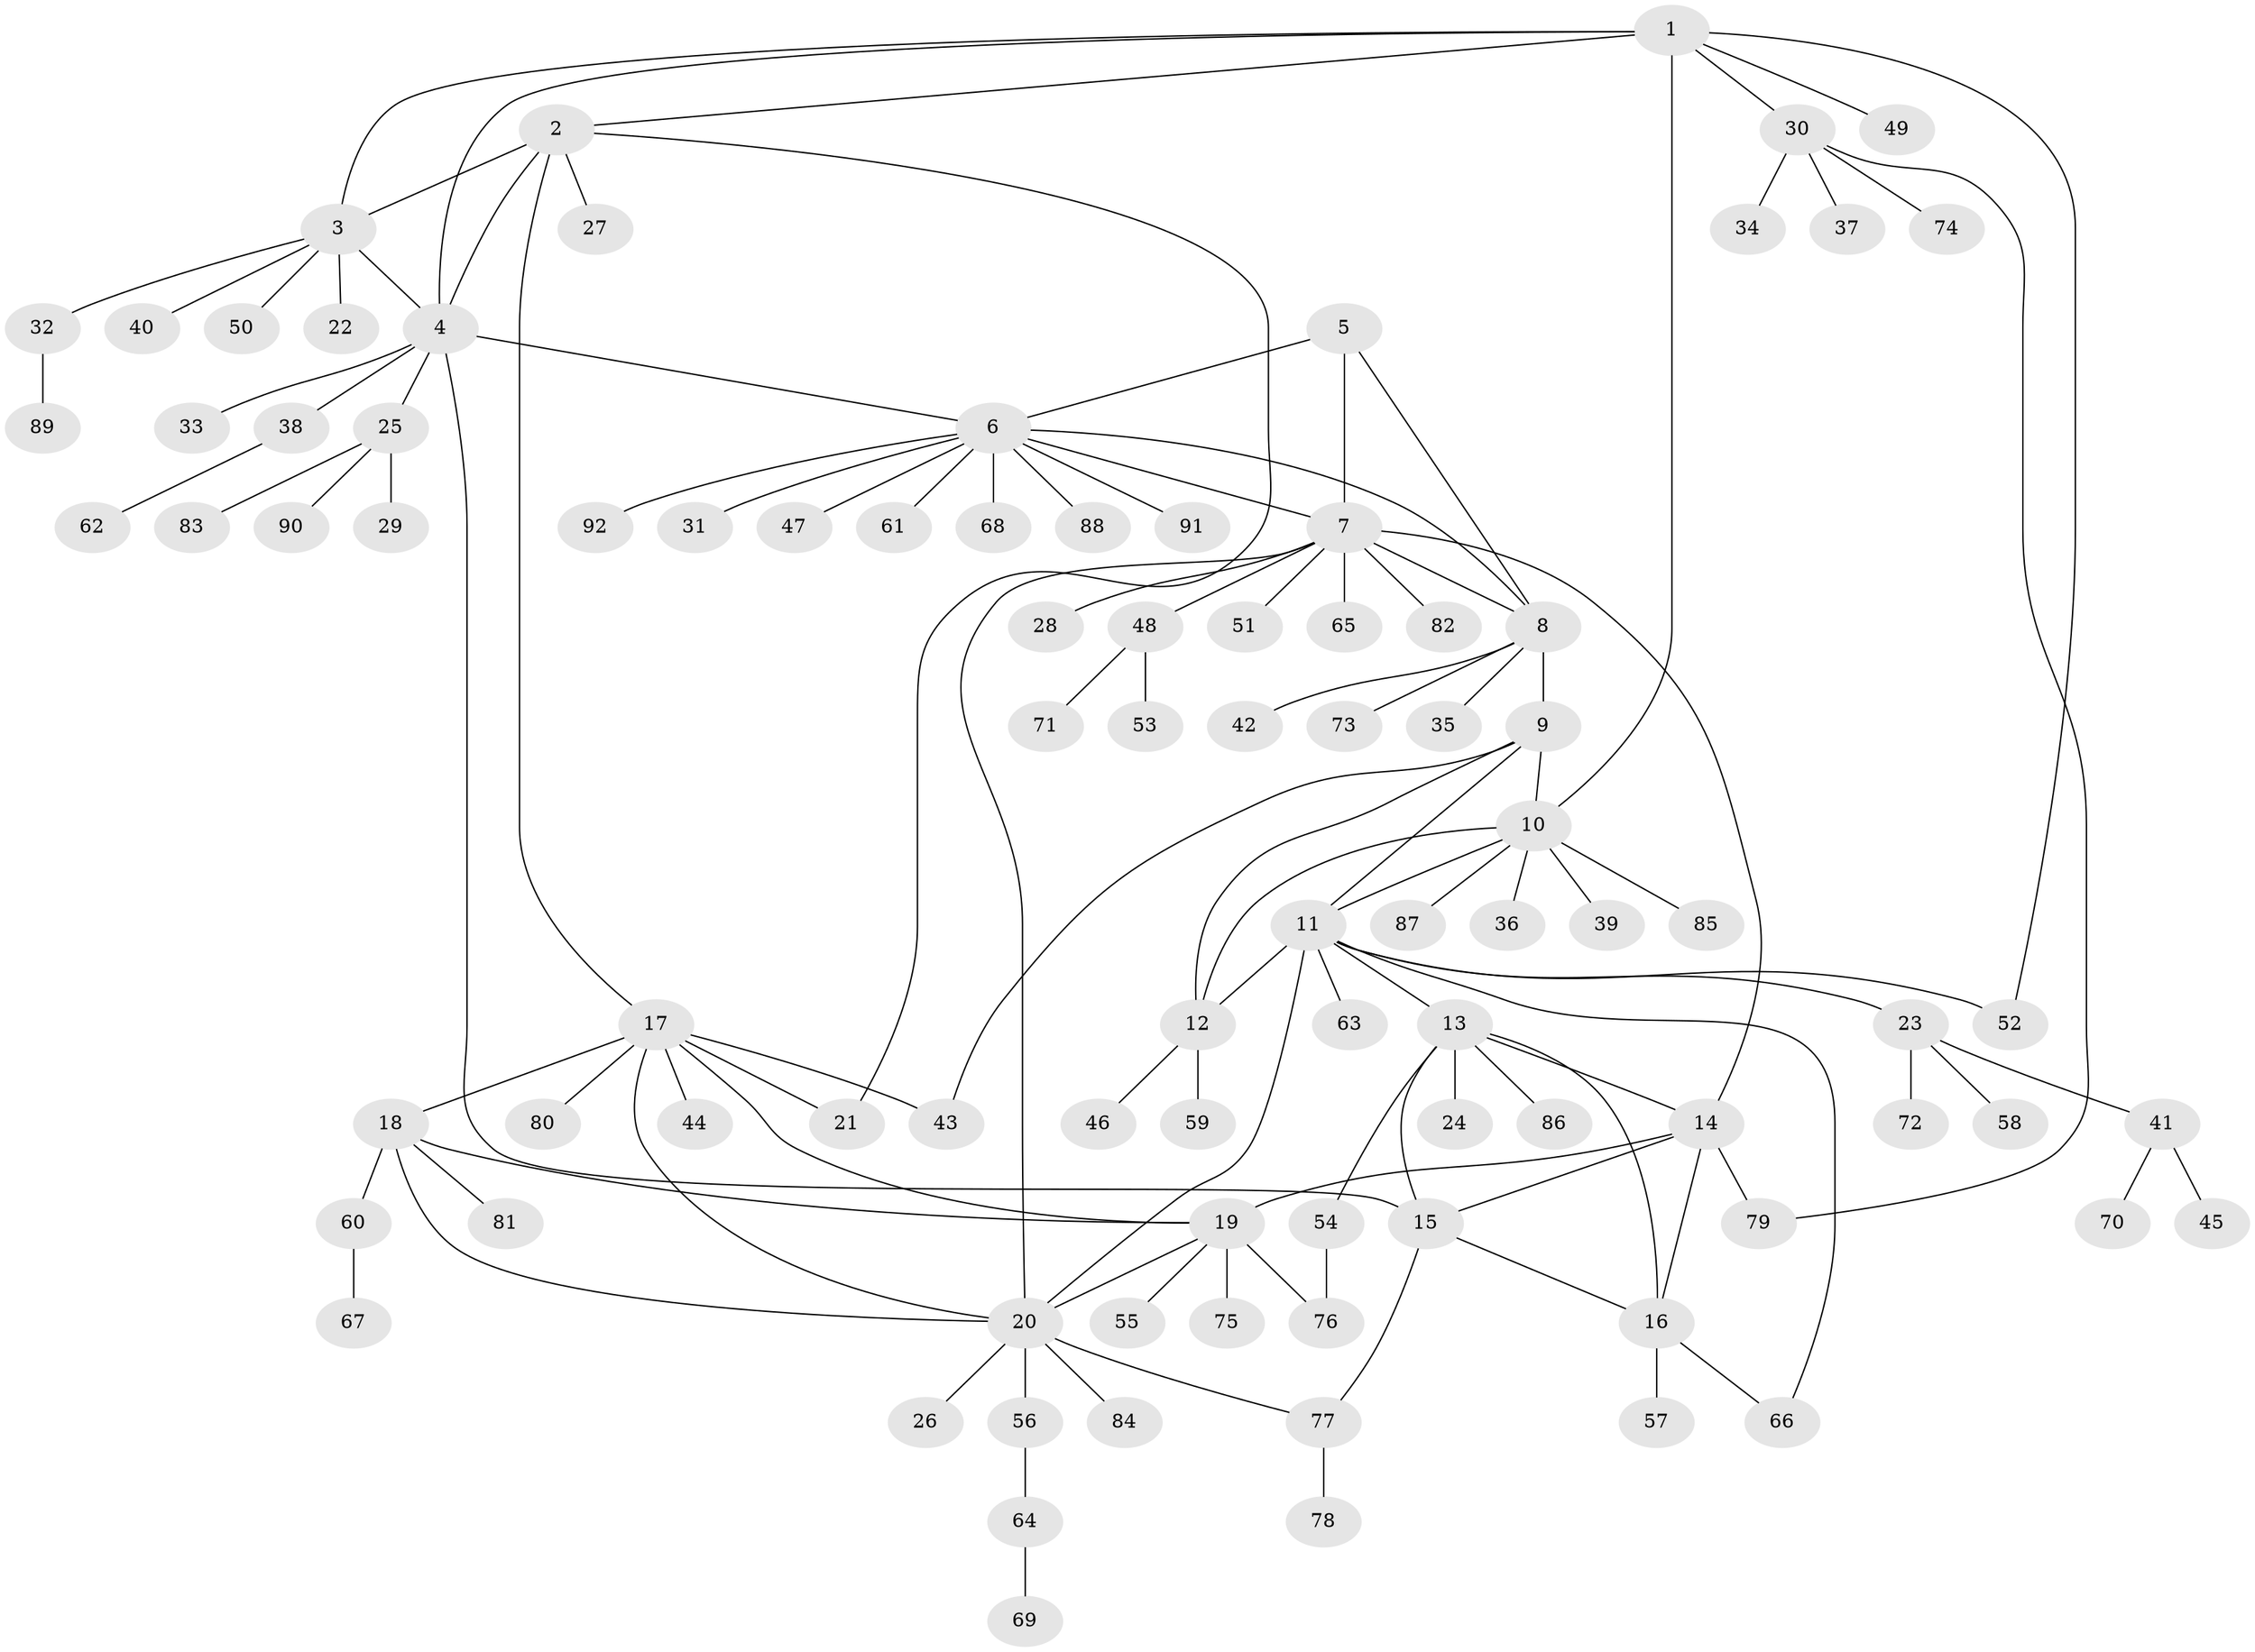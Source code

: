 // Generated by graph-tools (version 1.1) at 2025/56/03/09/25 04:56:01]
// undirected, 92 vertices, 119 edges
graph export_dot {
graph [start="1"]
  node [color=gray90,style=filled];
  1;
  2;
  3;
  4;
  5;
  6;
  7;
  8;
  9;
  10;
  11;
  12;
  13;
  14;
  15;
  16;
  17;
  18;
  19;
  20;
  21;
  22;
  23;
  24;
  25;
  26;
  27;
  28;
  29;
  30;
  31;
  32;
  33;
  34;
  35;
  36;
  37;
  38;
  39;
  40;
  41;
  42;
  43;
  44;
  45;
  46;
  47;
  48;
  49;
  50;
  51;
  52;
  53;
  54;
  55;
  56;
  57;
  58;
  59;
  60;
  61;
  62;
  63;
  64;
  65;
  66;
  67;
  68;
  69;
  70;
  71;
  72;
  73;
  74;
  75;
  76;
  77;
  78;
  79;
  80;
  81;
  82;
  83;
  84;
  85;
  86;
  87;
  88;
  89;
  90;
  91;
  92;
  1 -- 2;
  1 -- 3;
  1 -- 4;
  1 -- 10;
  1 -- 30;
  1 -- 49;
  1 -- 52;
  2 -- 3;
  2 -- 4;
  2 -- 17;
  2 -- 21;
  2 -- 27;
  3 -- 4;
  3 -- 22;
  3 -- 32;
  3 -- 40;
  3 -- 50;
  4 -- 6;
  4 -- 15;
  4 -- 25;
  4 -- 33;
  4 -- 38;
  5 -- 6;
  5 -- 7;
  5 -- 8;
  6 -- 7;
  6 -- 8;
  6 -- 31;
  6 -- 47;
  6 -- 61;
  6 -- 68;
  6 -- 88;
  6 -- 91;
  6 -- 92;
  7 -- 8;
  7 -- 14;
  7 -- 20;
  7 -- 28;
  7 -- 48;
  7 -- 51;
  7 -- 65;
  7 -- 82;
  8 -- 9;
  8 -- 35;
  8 -- 42;
  8 -- 73;
  9 -- 10;
  9 -- 11;
  9 -- 12;
  9 -- 43;
  10 -- 11;
  10 -- 12;
  10 -- 36;
  10 -- 39;
  10 -- 85;
  10 -- 87;
  11 -- 12;
  11 -- 13;
  11 -- 20;
  11 -- 23;
  11 -- 52;
  11 -- 63;
  11 -- 66;
  12 -- 46;
  12 -- 59;
  13 -- 14;
  13 -- 15;
  13 -- 16;
  13 -- 24;
  13 -- 54;
  13 -- 86;
  14 -- 15;
  14 -- 16;
  14 -- 19;
  14 -- 79;
  15 -- 16;
  15 -- 77;
  16 -- 57;
  16 -- 66;
  17 -- 18;
  17 -- 19;
  17 -- 20;
  17 -- 21;
  17 -- 43;
  17 -- 44;
  17 -- 80;
  18 -- 19;
  18 -- 20;
  18 -- 60;
  18 -- 81;
  19 -- 20;
  19 -- 55;
  19 -- 75;
  19 -- 76;
  20 -- 26;
  20 -- 56;
  20 -- 77;
  20 -- 84;
  23 -- 41;
  23 -- 58;
  23 -- 72;
  25 -- 29;
  25 -- 83;
  25 -- 90;
  30 -- 34;
  30 -- 37;
  30 -- 74;
  30 -- 79;
  32 -- 89;
  38 -- 62;
  41 -- 45;
  41 -- 70;
  48 -- 53;
  48 -- 71;
  54 -- 76;
  56 -- 64;
  60 -- 67;
  64 -- 69;
  77 -- 78;
}
